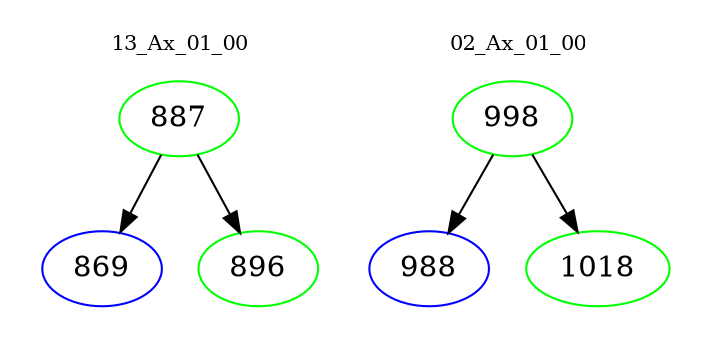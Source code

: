 digraph{
subgraph cluster_0 {
color = white
label = "13_Ax_01_00";
fontsize=10;
T0_887 [label="887", color="green"]
T0_887 -> T0_869 [color="black"]
T0_869 [label="869", color="blue"]
T0_887 -> T0_896 [color="black"]
T0_896 [label="896", color="green"]
}
subgraph cluster_1 {
color = white
label = "02_Ax_01_00";
fontsize=10;
T1_998 [label="998", color="green"]
T1_998 -> T1_988 [color="black"]
T1_988 [label="988", color="blue"]
T1_998 -> T1_1018 [color="black"]
T1_1018 [label="1018", color="green"]
}
}
